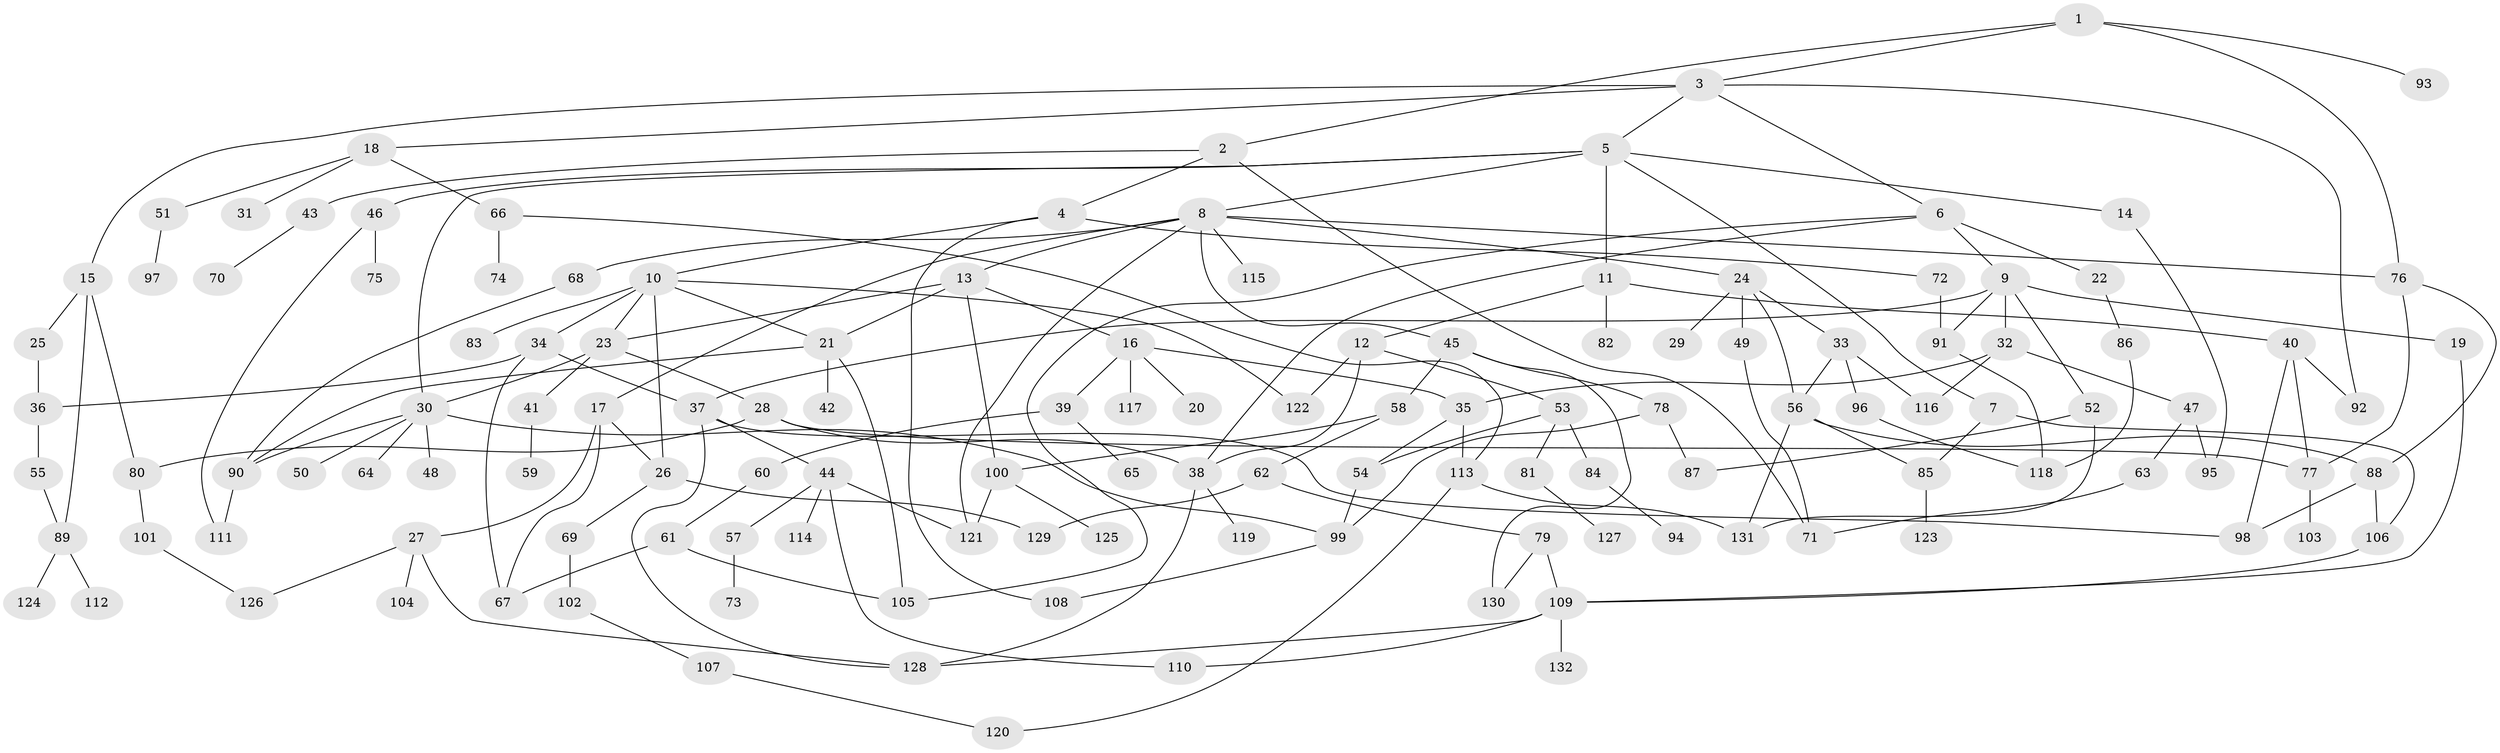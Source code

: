 // Generated by graph-tools (version 1.1) at 2025/49/03/09/25 03:49:22]
// undirected, 132 vertices, 188 edges
graph export_dot {
graph [start="1"]
  node [color=gray90,style=filled];
  1;
  2;
  3;
  4;
  5;
  6;
  7;
  8;
  9;
  10;
  11;
  12;
  13;
  14;
  15;
  16;
  17;
  18;
  19;
  20;
  21;
  22;
  23;
  24;
  25;
  26;
  27;
  28;
  29;
  30;
  31;
  32;
  33;
  34;
  35;
  36;
  37;
  38;
  39;
  40;
  41;
  42;
  43;
  44;
  45;
  46;
  47;
  48;
  49;
  50;
  51;
  52;
  53;
  54;
  55;
  56;
  57;
  58;
  59;
  60;
  61;
  62;
  63;
  64;
  65;
  66;
  67;
  68;
  69;
  70;
  71;
  72;
  73;
  74;
  75;
  76;
  77;
  78;
  79;
  80;
  81;
  82;
  83;
  84;
  85;
  86;
  87;
  88;
  89;
  90;
  91;
  92;
  93;
  94;
  95;
  96;
  97;
  98;
  99;
  100;
  101;
  102;
  103;
  104;
  105;
  106;
  107;
  108;
  109;
  110;
  111;
  112;
  113;
  114;
  115;
  116;
  117;
  118;
  119;
  120;
  121;
  122;
  123;
  124;
  125;
  126;
  127;
  128;
  129;
  130;
  131;
  132;
  1 -- 2;
  1 -- 3;
  1 -- 93;
  1 -- 76;
  2 -- 4;
  2 -- 43;
  2 -- 71;
  3 -- 5;
  3 -- 6;
  3 -- 15;
  3 -- 18;
  3 -- 92;
  4 -- 10;
  4 -- 72;
  4 -- 108;
  5 -- 7;
  5 -- 8;
  5 -- 11;
  5 -- 14;
  5 -- 46;
  5 -- 30;
  6 -- 9;
  6 -- 22;
  6 -- 105;
  6 -- 38;
  7 -- 85;
  7 -- 106;
  8 -- 13;
  8 -- 17;
  8 -- 24;
  8 -- 45;
  8 -- 68;
  8 -- 76;
  8 -- 115;
  8 -- 121;
  9 -- 19;
  9 -- 32;
  9 -- 52;
  9 -- 91;
  9 -- 37;
  10 -- 21;
  10 -- 23;
  10 -- 34;
  10 -- 83;
  10 -- 122;
  10 -- 26;
  11 -- 12;
  11 -- 40;
  11 -- 82;
  12 -- 53;
  12 -- 122;
  12 -- 38;
  13 -- 16;
  13 -- 100;
  13 -- 23;
  13 -- 21;
  14 -- 95;
  15 -- 25;
  15 -- 89;
  15 -- 80;
  16 -- 20;
  16 -- 35;
  16 -- 39;
  16 -- 117;
  17 -- 26;
  17 -- 27;
  17 -- 67;
  18 -- 31;
  18 -- 51;
  18 -- 66;
  19 -- 109;
  21 -- 42;
  21 -- 105;
  21 -- 90;
  22 -- 86;
  23 -- 28;
  23 -- 30;
  23 -- 41;
  24 -- 29;
  24 -- 33;
  24 -- 49;
  24 -- 56;
  25 -- 36;
  26 -- 69;
  26 -- 129;
  27 -- 104;
  27 -- 126;
  27 -- 128;
  28 -- 38;
  28 -- 80;
  28 -- 77;
  30 -- 48;
  30 -- 50;
  30 -- 64;
  30 -- 99;
  30 -- 90;
  32 -- 47;
  32 -- 35;
  32 -- 116;
  33 -- 56;
  33 -- 96;
  33 -- 116;
  34 -- 37;
  34 -- 36;
  34 -- 67;
  35 -- 54;
  35 -- 113;
  36 -- 55;
  37 -- 44;
  37 -- 128;
  37 -- 98;
  38 -- 119;
  38 -- 128;
  39 -- 60;
  39 -- 65;
  40 -- 92;
  40 -- 77;
  40 -- 98;
  41 -- 59;
  43 -- 70;
  44 -- 57;
  44 -- 114;
  44 -- 121;
  44 -- 110;
  45 -- 58;
  45 -- 78;
  45 -- 130;
  46 -- 75;
  46 -- 111;
  47 -- 63;
  47 -- 95;
  49 -- 71;
  51 -- 97;
  52 -- 131;
  52 -- 87;
  53 -- 81;
  53 -- 84;
  53 -- 54;
  54 -- 99;
  55 -- 89;
  56 -- 85;
  56 -- 88;
  56 -- 131;
  57 -- 73;
  58 -- 62;
  58 -- 100;
  60 -- 61;
  61 -- 105;
  61 -- 67;
  62 -- 79;
  62 -- 129;
  63 -- 71;
  66 -- 74;
  66 -- 113;
  68 -- 90;
  69 -- 102;
  72 -- 91;
  76 -- 77;
  76 -- 88;
  77 -- 103;
  78 -- 87;
  78 -- 99;
  79 -- 130;
  79 -- 109;
  80 -- 101;
  81 -- 127;
  84 -- 94;
  85 -- 123;
  86 -- 118;
  88 -- 98;
  88 -- 106;
  89 -- 112;
  89 -- 124;
  90 -- 111;
  91 -- 118;
  96 -- 118;
  99 -- 108;
  100 -- 125;
  100 -- 121;
  101 -- 126;
  102 -- 107;
  106 -- 109;
  107 -- 120;
  109 -- 110;
  109 -- 132;
  109 -- 128;
  113 -- 131;
  113 -- 120;
}
